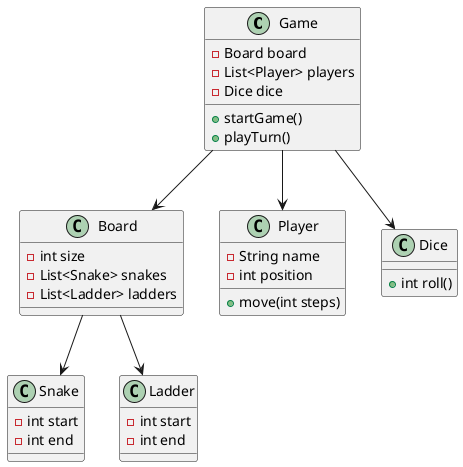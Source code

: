 @startuml
class Game {
    - Board board
    - List<Player> players
    - Dice dice
    + startGame()
    + playTurn()
}

class Board {
    - int size
    - List<Snake> snakes
    - List<Ladder> ladders
}

class Snake {
    - int start
    - int end
}

class Ladder {
    - int start
    - int end
}

class Player {
    - String name
    - int position
    + move(int steps)
}

class Dice {
    + int roll()
}

Game --> Board
Game --> Dice
Game --> Player
Board --> Snake
Board --> Ladder
@enduml
